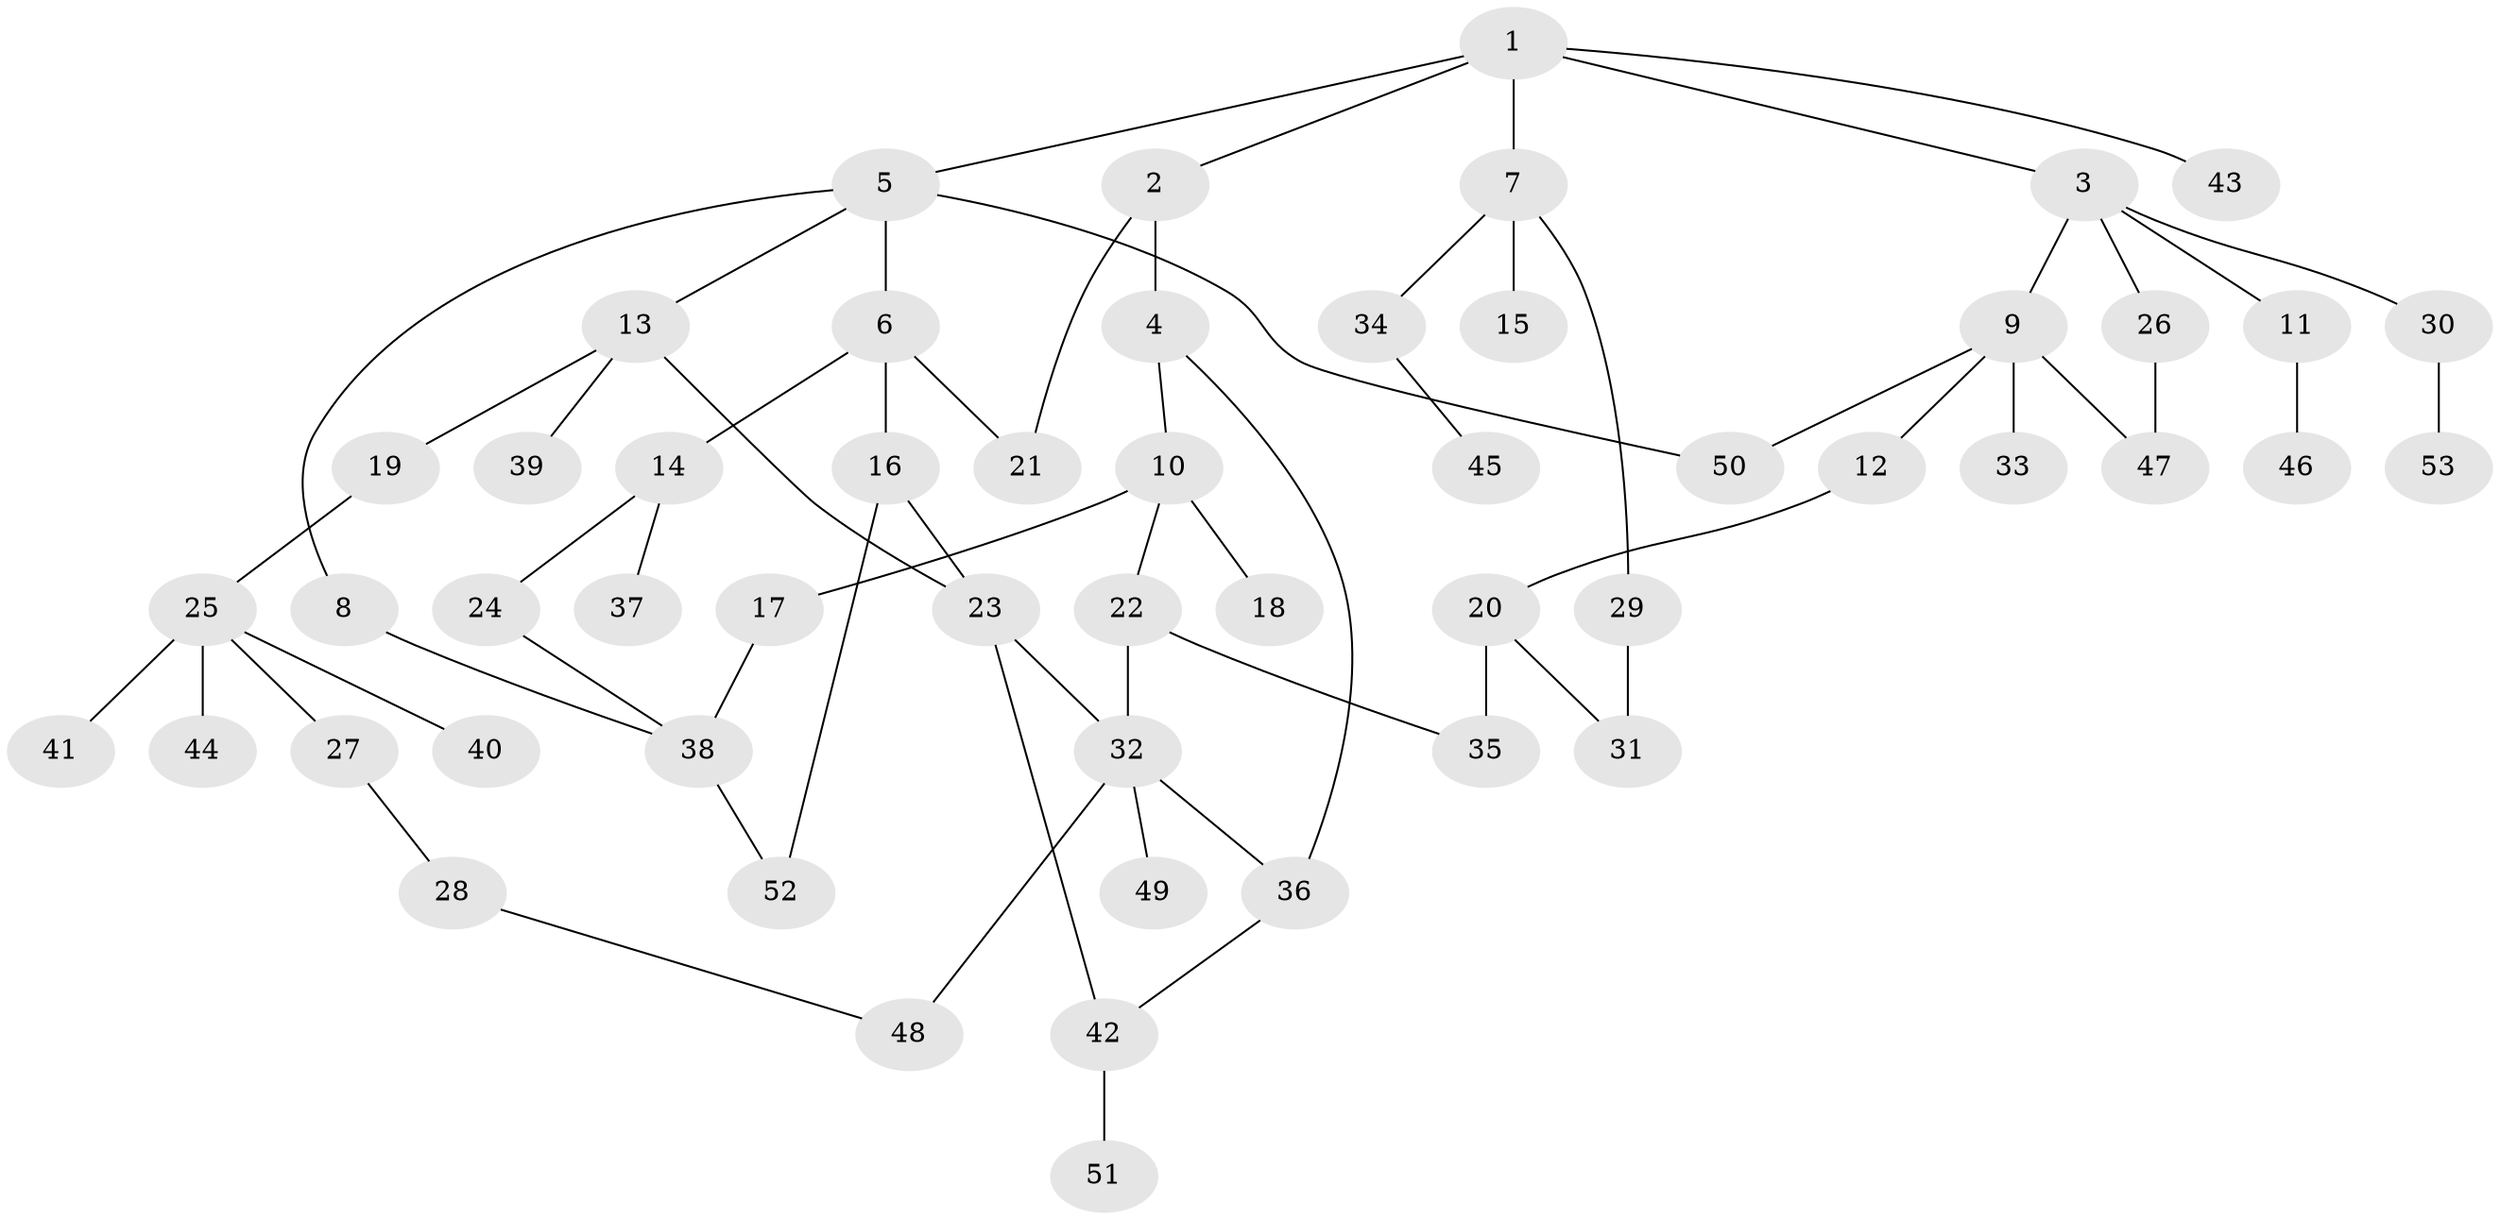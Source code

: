 // coarse degree distribution, {6: 0.047619047619047616, 3: 0.09523809523809523, 5: 0.047619047619047616, 8: 0.047619047619047616, 2: 0.38095238095238093, 1: 0.23809523809523808, 4: 0.14285714285714285}
// Generated by graph-tools (version 1.1) at 2025/16/03/04/25 18:16:51]
// undirected, 53 vertices, 65 edges
graph export_dot {
graph [start="1"]
  node [color=gray90,style=filled];
  1;
  2;
  3;
  4;
  5;
  6;
  7;
  8;
  9;
  10;
  11;
  12;
  13;
  14;
  15;
  16;
  17;
  18;
  19;
  20;
  21;
  22;
  23;
  24;
  25;
  26;
  27;
  28;
  29;
  30;
  31;
  32;
  33;
  34;
  35;
  36;
  37;
  38;
  39;
  40;
  41;
  42;
  43;
  44;
  45;
  46;
  47;
  48;
  49;
  50;
  51;
  52;
  53;
  1 -- 2;
  1 -- 3;
  1 -- 5;
  1 -- 7;
  1 -- 43;
  2 -- 4;
  2 -- 21;
  3 -- 9;
  3 -- 11;
  3 -- 26;
  3 -- 30;
  4 -- 10;
  4 -- 36;
  5 -- 6;
  5 -- 8;
  5 -- 13;
  5 -- 50;
  6 -- 14;
  6 -- 16;
  6 -- 21;
  7 -- 15;
  7 -- 29;
  7 -- 34;
  8 -- 38;
  9 -- 12;
  9 -- 33;
  9 -- 50;
  9 -- 47;
  10 -- 17;
  10 -- 18;
  10 -- 22;
  11 -- 46;
  12 -- 20;
  13 -- 19;
  13 -- 39;
  13 -- 23;
  14 -- 24;
  14 -- 37;
  16 -- 23;
  16 -- 52;
  17 -- 38;
  19 -- 25;
  20 -- 31;
  20 -- 35;
  22 -- 35;
  22 -- 32;
  23 -- 32;
  23 -- 42;
  24 -- 38;
  25 -- 27;
  25 -- 40;
  25 -- 41;
  25 -- 44;
  26 -- 47;
  27 -- 28;
  28 -- 48;
  29 -- 31;
  30 -- 53;
  32 -- 36;
  32 -- 49;
  32 -- 48;
  34 -- 45;
  36 -- 42;
  38 -- 52;
  42 -- 51;
}
